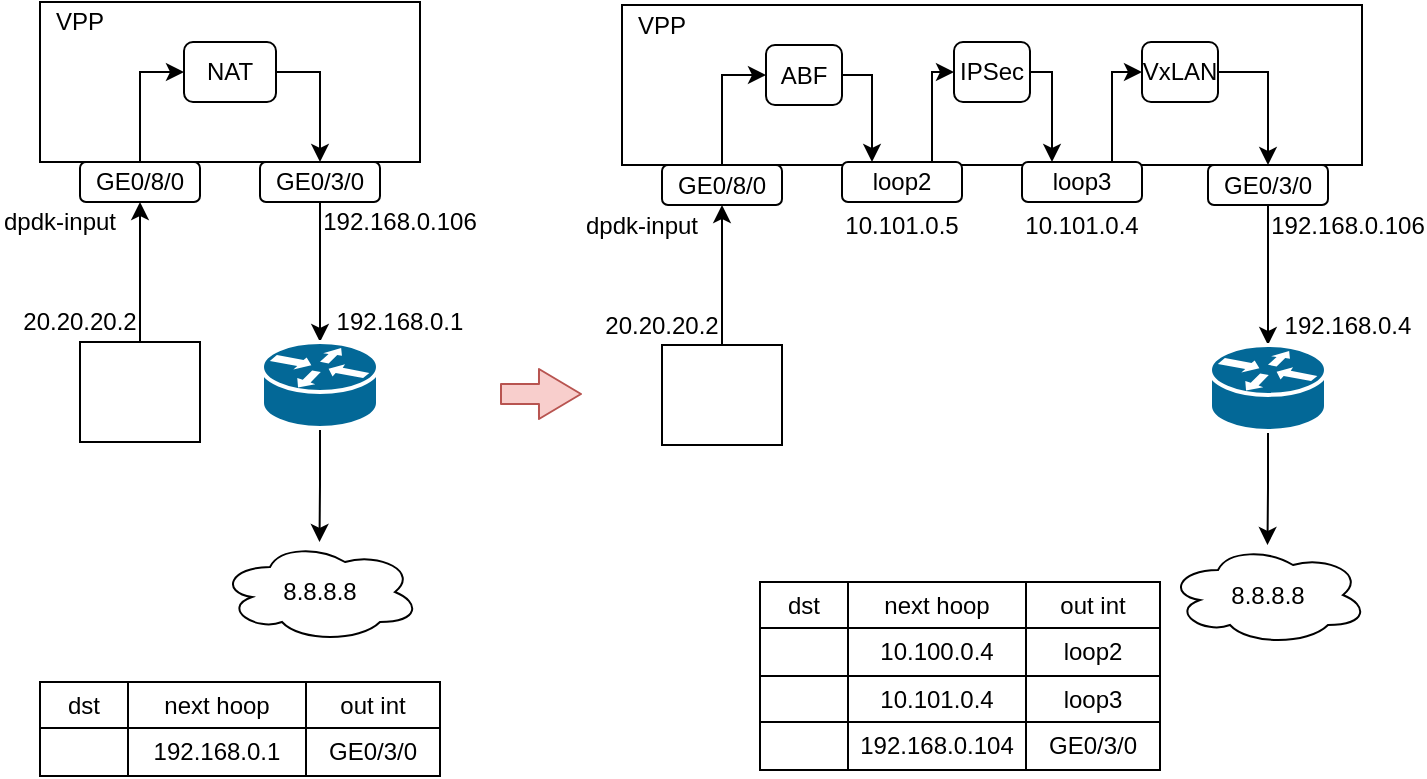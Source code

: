 <mxfile version="13.9.2" type="github">
  <diagram id="_u3g6GnB_raZXmo45-fK" name="Page-1">
    <mxGraphModel dx="1102" dy="582" grid="1" gridSize="10" guides="1" tooltips="1" connect="1" arrows="1" fold="1" page="1" pageScale="1" pageWidth="827" pageHeight="1169" math="0" shadow="0">
      <root>
        <mxCell id="0" />
        <mxCell id="1" parent="0" />
        <mxCell id="zRh2Pe1mVj68i9vXukOw-1" value="" style="rounded=0;whiteSpace=wrap;html=1;" parent="1" vertex="1">
          <mxGeometry x="60" y="90" width="190" height="80" as="geometry" />
        </mxCell>
        <mxCell id="zRh2Pe1mVj68i9vXukOw-13" style="edgeStyle=orthogonalEdgeStyle;rounded=0;orthogonalLoop=1;jettySize=auto;html=1;exitX=0.5;exitY=0;exitDx=0;exitDy=0;entryX=0;entryY=0.5;entryDx=0;entryDy=0;" parent="1" source="zRh2Pe1mVj68i9vXukOw-2" target="zRh2Pe1mVj68i9vXukOw-12" edge="1">
          <mxGeometry relative="1" as="geometry" />
        </mxCell>
        <mxCell id="zRh2Pe1mVj68i9vXukOw-2" value="GE0/8/0" style="rounded=1;whiteSpace=wrap;html=1;" parent="1" vertex="1">
          <mxGeometry x="80" y="170" width="60" height="20" as="geometry" />
        </mxCell>
        <mxCell id="zRh2Pe1mVj68i9vXukOw-8" style="edgeStyle=orthogonalEdgeStyle;rounded=0;orthogonalLoop=1;jettySize=auto;html=1;exitX=0.5;exitY=1;exitDx=0;exitDy=0;" parent="1" source="zRh2Pe1mVj68i9vXukOw-3" target="zRh2Pe1mVj68i9vXukOw-7" edge="1">
          <mxGeometry relative="1" as="geometry" />
        </mxCell>
        <mxCell id="zRh2Pe1mVj68i9vXukOw-3" value="GE0/3/0" style="rounded=1;whiteSpace=wrap;html=1;" parent="1" vertex="1">
          <mxGeometry x="170" y="170" width="60" height="20" as="geometry" />
        </mxCell>
        <mxCell id="zRh2Pe1mVj68i9vXukOw-5" style="edgeStyle=orthogonalEdgeStyle;rounded=0;orthogonalLoop=1;jettySize=auto;html=1;exitX=0.5;exitY=0;exitDx=0;exitDy=0;entryX=0.5;entryY=1;entryDx=0;entryDy=0;" parent="1" source="zRh2Pe1mVj68i9vXukOw-4" target="zRh2Pe1mVj68i9vXukOw-2" edge="1">
          <mxGeometry relative="1" as="geometry" />
        </mxCell>
        <mxCell id="zRh2Pe1mVj68i9vXukOw-4" value="" style="rounded=0;whiteSpace=wrap;html=1;" parent="1" vertex="1">
          <mxGeometry x="80" y="260" width="60" height="50" as="geometry" />
        </mxCell>
        <mxCell id="zRh2Pe1mVj68i9vXukOw-6" value="20.20.20.2" style="text;html=1;strokeColor=none;fillColor=none;align=center;verticalAlign=middle;whiteSpace=wrap;rounded=0;" parent="1" vertex="1">
          <mxGeometry x="60" y="240" width="40" height="20" as="geometry" />
        </mxCell>
        <mxCell id="zRh2Pe1mVj68i9vXukOw-10" style="edgeStyle=orthogonalEdgeStyle;rounded=0;orthogonalLoop=1;jettySize=auto;html=1;exitX=0.5;exitY=1;exitDx=0;exitDy=0;exitPerimeter=0;entryX=0.625;entryY=0.2;entryDx=0;entryDy=0;entryPerimeter=0;" parent="1" source="zRh2Pe1mVj68i9vXukOw-7" edge="1">
          <mxGeometry relative="1" as="geometry">
            <mxPoint x="199.75" y="360" as="targetPoint" />
          </mxGeometry>
        </mxCell>
        <mxCell id="zRh2Pe1mVj68i9vXukOw-7" value="" style="shape=mxgraph.cisco.routers.router;html=1;pointerEvents=1;dashed=0;fillColor=#036897;strokeColor=#ffffff;strokeWidth=2;verticalLabelPosition=bottom;verticalAlign=top;align=center;outlineConnect=0;" parent="1" vertex="1">
          <mxGeometry x="171" y="260" width="58" height="43" as="geometry" />
        </mxCell>
        <mxCell id="zRh2Pe1mVj68i9vXukOw-15" style="edgeStyle=orthogonalEdgeStyle;rounded=0;orthogonalLoop=1;jettySize=auto;html=1;exitX=1;exitY=0.5;exitDx=0;exitDy=0;" parent="1" source="zRh2Pe1mVj68i9vXukOw-12" target="zRh2Pe1mVj68i9vXukOw-3" edge="1">
          <mxGeometry relative="1" as="geometry" />
        </mxCell>
        <mxCell id="zRh2Pe1mVj68i9vXukOw-12" value="NAT" style="rounded=1;whiteSpace=wrap;html=1;" parent="1" vertex="1">
          <mxGeometry x="132" y="110" width="46" height="30" as="geometry" />
        </mxCell>
        <mxCell id="zRh2Pe1mVj68i9vXukOw-16" value="&lt;span&gt;8.8.8.8&lt;/span&gt;" style="ellipse;shape=cloud;whiteSpace=wrap;html=1;" parent="1" vertex="1">
          <mxGeometry x="150" y="360" width="100" height="50" as="geometry" />
        </mxCell>
        <mxCell id="zRh2Pe1mVj68i9vXukOw-17" value="dpdk-input" style="text;html=1;strokeColor=none;fillColor=none;align=center;verticalAlign=middle;whiteSpace=wrap;rounded=0;" parent="1" vertex="1">
          <mxGeometry x="40" y="190" width="60" height="20" as="geometry" />
        </mxCell>
        <mxCell id="zRh2Pe1mVj68i9vXukOw-18" value="192.168.0.106" style="text;html=1;strokeColor=none;fillColor=none;align=center;verticalAlign=middle;whiteSpace=wrap;rounded=0;" parent="1" vertex="1">
          <mxGeometry x="210" y="190" width="60" height="20" as="geometry" />
        </mxCell>
        <mxCell id="zRh2Pe1mVj68i9vXukOw-19" value="192.168.0.1" style="text;html=1;strokeColor=none;fillColor=none;align=center;verticalAlign=middle;whiteSpace=wrap;rounded=0;" parent="1" vertex="1">
          <mxGeometry x="210" y="240" width="60" height="20" as="geometry" />
        </mxCell>
        <mxCell id="zRh2Pe1mVj68i9vXukOw-20" value="VPP" style="text;html=1;strokeColor=none;fillColor=none;align=center;verticalAlign=middle;whiteSpace=wrap;rounded=0;" parent="1" vertex="1">
          <mxGeometry x="60" y="90" width="40" height="20" as="geometry" />
        </mxCell>
        <mxCell id="zRh2Pe1mVj68i9vXukOw-21" value="" style="shape=table;html=1;whiteSpace=wrap;startSize=0;container=1;collapsible=0;childLayout=tableLayout;" parent="1" vertex="1">
          <mxGeometry x="60" y="430" width="200" height="47" as="geometry" />
        </mxCell>
        <mxCell id="zRh2Pe1mVj68i9vXukOw-22" value="" style="shape=partialRectangle;html=1;whiteSpace=wrap;collapsible=0;dropTarget=0;pointerEvents=0;fillColor=none;top=0;left=0;bottom=0;right=0;points=[[0,0.5],[1,0.5]];portConstraint=eastwest;" parent="zRh2Pe1mVj68i9vXukOw-21" vertex="1">
          <mxGeometry width="200" height="23" as="geometry" />
        </mxCell>
        <mxCell id="zRh2Pe1mVj68i9vXukOw-23" value="dst" style="shape=partialRectangle;html=1;whiteSpace=wrap;connectable=0;fillColor=none;top=0;left=0;bottom=0;right=0;overflow=hidden;" parent="zRh2Pe1mVj68i9vXukOw-22" vertex="1">
          <mxGeometry width="44" height="23" as="geometry" />
        </mxCell>
        <mxCell id="zRh2Pe1mVj68i9vXukOw-24" value="next hoop" style="shape=partialRectangle;html=1;whiteSpace=wrap;connectable=0;fillColor=none;top=0;left=0;bottom=0;right=0;overflow=hidden;" parent="zRh2Pe1mVj68i9vXukOw-22" vertex="1">
          <mxGeometry x="44" width="89" height="23" as="geometry" />
        </mxCell>
        <mxCell id="zRh2Pe1mVj68i9vXukOw-25" value="out int" style="shape=partialRectangle;html=1;whiteSpace=wrap;connectable=0;fillColor=none;top=0;left=0;bottom=0;right=0;overflow=hidden;" parent="zRh2Pe1mVj68i9vXukOw-22" vertex="1">
          <mxGeometry x="133" width="67" height="23" as="geometry" />
        </mxCell>
        <mxCell id="zRh2Pe1mVj68i9vXukOw-26" value="" style="shape=partialRectangle;html=1;whiteSpace=wrap;collapsible=0;dropTarget=0;pointerEvents=0;fillColor=none;top=0;left=0;bottom=0;right=0;points=[[0,0.5],[1,0.5]];portConstraint=eastwest;" parent="zRh2Pe1mVj68i9vXukOw-21" vertex="1">
          <mxGeometry y="23" width="200" height="24" as="geometry" />
        </mxCell>
        <mxCell id="zRh2Pe1mVj68i9vXukOw-27" value="" style="shape=partialRectangle;html=1;whiteSpace=wrap;connectable=0;fillColor=none;top=0;left=0;bottom=0;right=0;overflow=hidden;" parent="zRh2Pe1mVj68i9vXukOw-26" vertex="1">
          <mxGeometry width="44" height="24" as="geometry" />
        </mxCell>
        <mxCell id="zRh2Pe1mVj68i9vXukOw-28" value="192.168.0.1" style="shape=partialRectangle;html=1;whiteSpace=wrap;connectable=0;fillColor=none;top=0;left=0;bottom=0;right=0;overflow=hidden;" parent="zRh2Pe1mVj68i9vXukOw-26" vertex="1">
          <mxGeometry x="44" width="89" height="24" as="geometry" />
        </mxCell>
        <mxCell id="zRh2Pe1mVj68i9vXukOw-29" value="GE0/3/0" style="shape=partialRectangle;html=1;whiteSpace=wrap;connectable=0;fillColor=none;top=0;left=0;bottom=0;right=0;overflow=hidden;" parent="zRh2Pe1mVj68i9vXukOw-26" vertex="1">
          <mxGeometry x="133" width="67" height="24" as="geometry" />
        </mxCell>
        <mxCell id="zRh2Pe1mVj68i9vXukOw-69" value="" style="rounded=0;whiteSpace=wrap;html=1;" parent="1" vertex="1">
          <mxGeometry x="351" y="91.5" width="370" height="80" as="geometry" />
        </mxCell>
        <mxCell id="zRh2Pe1mVj68i9vXukOw-70" style="edgeStyle=orthogonalEdgeStyle;rounded=0;orthogonalLoop=1;jettySize=auto;html=1;exitX=0.5;exitY=0;exitDx=0;exitDy=0;entryX=0;entryY=0.5;entryDx=0;entryDy=0;" parent="1" source="zRh2Pe1mVj68i9vXukOw-71" target="zRh2Pe1mVj68i9vXukOw-80" edge="1">
          <mxGeometry relative="1" as="geometry" />
        </mxCell>
        <mxCell id="zRh2Pe1mVj68i9vXukOw-71" value="GE0/8/0" style="rounded=1;whiteSpace=wrap;html=1;" parent="1" vertex="1">
          <mxGeometry x="371" y="171.5" width="60" height="20" as="geometry" />
        </mxCell>
        <mxCell id="zRh2Pe1mVj68i9vXukOw-72" style="edgeStyle=orthogonalEdgeStyle;rounded=0;orthogonalLoop=1;jettySize=auto;html=1;exitX=0.5;exitY=1;exitDx=0;exitDy=0;" parent="1" source="zRh2Pe1mVj68i9vXukOw-73" target="zRh2Pe1mVj68i9vXukOw-78" edge="1">
          <mxGeometry relative="1" as="geometry" />
        </mxCell>
        <mxCell id="zRh2Pe1mVj68i9vXukOw-73" value="GE0/3/0" style="rounded=1;whiteSpace=wrap;html=1;" parent="1" vertex="1">
          <mxGeometry x="644" y="171.5" width="60" height="20" as="geometry" />
        </mxCell>
        <mxCell id="zRh2Pe1mVj68i9vXukOw-74" style="edgeStyle=orthogonalEdgeStyle;rounded=0;orthogonalLoop=1;jettySize=auto;html=1;exitX=0.5;exitY=0;exitDx=0;exitDy=0;entryX=0.5;entryY=1;entryDx=0;entryDy=0;" parent="1" source="zRh2Pe1mVj68i9vXukOw-75" target="zRh2Pe1mVj68i9vXukOw-71" edge="1">
          <mxGeometry relative="1" as="geometry" />
        </mxCell>
        <mxCell id="zRh2Pe1mVj68i9vXukOw-75" value="" style="rounded=0;whiteSpace=wrap;html=1;" parent="1" vertex="1">
          <mxGeometry x="371" y="261.5" width="60" height="50" as="geometry" />
        </mxCell>
        <mxCell id="zRh2Pe1mVj68i9vXukOw-76" value="20.20.20.2" style="text;html=1;strokeColor=none;fillColor=none;align=center;verticalAlign=middle;whiteSpace=wrap;rounded=0;" parent="1" vertex="1">
          <mxGeometry x="351" y="241.5" width="40" height="20" as="geometry" />
        </mxCell>
        <mxCell id="zRh2Pe1mVj68i9vXukOw-77" style="edgeStyle=orthogonalEdgeStyle;rounded=0;orthogonalLoop=1;jettySize=auto;html=1;exitX=0.5;exitY=1;exitDx=0;exitDy=0;exitPerimeter=0;entryX=0.625;entryY=0.2;entryDx=0;entryDy=0;entryPerimeter=0;" parent="1" source="zRh2Pe1mVj68i9vXukOw-78" edge="1">
          <mxGeometry relative="1" as="geometry">
            <mxPoint x="673.75" y="361.5" as="targetPoint" />
          </mxGeometry>
        </mxCell>
        <mxCell id="zRh2Pe1mVj68i9vXukOw-78" value="" style="shape=mxgraph.cisco.routers.router;html=1;pointerEvents=1;dashed=0;fillColor=#036897;strokeColor=#ffffff;strokeWidth=2;verticalLabelPosition=bottom;verticalAlign=top;align=center;outlineConnect=0;" parent="1" vertex="1">
          <mxGeometry x="645" y="261.5" width="58" height="43" as="geometry" />
        </mxCell>
        <mxCell id="zRh2Pe1mVj68i9vXukOw-97" style="edgeStyle=orthogonalEdgeStyle;rounded=0;orthogonalLoop=1;jettySize=auto;html=1;exitX=1;exitY=0.5;exitDx=0;exitDy=0;entryX=0.25;entryY=0;entryDx=0;entryDy=0;" parent="1" source="zRh2Pe1mVj68i9vXukOw-80" target="zRh2Pe1mVj68i9vXukOw-95" edge="1">
          <mxGeometry relative="1" as="geometry">
            <Array as="points">
              <mxPoint x="476" y="127" />
            </Array>
          </mxGeometry>
        </mxCell>
        <mxCell id="zRh2Pe1mVj68i9vXukOw-80" value="ABF" style="rounded=1;whiteSpace=wrap;html=1;" parent="1" vertex="1">
          <mxGeometry x="423" y="111.5" width="38" height="30" as="geometry" />
        </mxCell>
        <mxCell id="zRh2Pe1mVj68i9vXukOw-81" value="&lt;span&gt;8.8.8.8&lt;/span&gt;" style="ellipse;shape=cloud;whiteSpace=wrap;html=1;" parent="1" vertex="1">
          <mxGeometry x="624" y="361.5" width="100" height="50" as="geometry" />
        </mxCell>
        <mxCell id="zRh2Pe1mVj68i9vXukOw-82" value="dpdk-input" style="text;html=1;strokeColor=none;fillColor=none;align=center;verticalAlign=middle;whiteSpace=wrap;rounded=0;" parent="1" vertex="1">
          <mxGeometry x="331" y="191.5" width="60" height="20" as="geometry" />
        </mxCell>
        <mxCell id="zRh2Pe1mVj68i9vXukOw-83" value="192.168.0.106" style="text;html=1;strokeColor=none;fillColor=none;align=center;verticalAlign=middle;whiteSpace=wrap;rounded=0;" parent="1" vertex="1">
          <mxGeometry x="684" y="191.5" width="60" height="20" as="geometry" />
        </mxCell>
        <mxCell id="zRh2Pe1mVj68i9vXukOw-84" value="192.168.0.4" style="text;html=1;strokeColor=none;fillColor=none;align=center;verticalAlign=middle;whiteSpace=wrap;rounded=0;" parent="1" vertex="1">
          <mxGeometry x="684" y="241.5" width="60" height="20" as="geometry" />
        </mxCell>
        <mxCell id="zRh2Pe1mVj68i9vXukOw-85" value="VPP" style="text;html=1;strokeColor=none;fillColor=none;align=center;verticalAlign=middle;whiteSpace=wrap;rounded=0;" parent="1" vertex="1">
          <mxGeometry x="351" y="91.5" width="40" height="20" as="geometry" />
        </mxCell>
        <mxCell id="zRh2Pe1mVj68i9vXukOw-86" value="" style="shape=table;html=1;whiteSpace=wrap;startSize=0;container=1;collapsible=0;childLayout=tableLayout;" parent="1" vertex="1">
          <mxGeometry x="420" y="380" width="200" height="47" as="geometry" />
        </mxCell>
        <mxCell id="zRh2Pe1mVj68i9vXukOw-87" value="" style="shape=partialRectangle;html=1;whiteSpace=wrap;collapsible=0;dropTarget=0;pointerEvents=0;fillColor=none;top=0;left=0;bottom=0;right=0;points=[[0,0.5],[1,0.5]];portConstraint=eastwest;" parent="zRh2Pe1mVj68i9vXukOw-86" vertex="1">
          <mxGeometry width="200" height="23" as="geometry" />
        </mxCell>
        <mxCell id="zRh2Pe1mVj68i9vXukOw-88" value="dst" style="shape=partialRectangle;html=1;whiteSpace=wrap;connectable=0;fillColor=none;top=0;left=0;bottom=0;right=0;overflow=hidden;" parent="zRh2Pe1mVj68i9vXukOw-87" vertex="1">
          <mxGeometry width="44" height="23" as="geometry" />
        </mxCell>
        <mxCell id="zRh2Pe1mVj68i9vXukOw-89" value="next hoop" style="shape=partialRectangle;html=1;whiteSpace=wrap;connectable=0;fillColor=none;top=0;left=0;bottom=0;right=0;overflow=hidden;" parent="zRh2Pe1mVj68i9vXukOw-87" vertex="1">
          <mxGeometry x="44" width="89" height="23" as="geometry" />
        </mxCell>
        <mxCell id="zRh2Pe1mVj68i9vXukOw-90" value="out int" style="shape=partialRectangle;html=1;whiteSpace=wrap;connectable=0;fillColor=none;top=0;left=0;bottom=0;right=0;overflow=hidden;" parent="zRh2Pe1mVj68i9vXukOw-87" vertex="1">
          <mxGeometry x="133" width="67" height="23" as="geometry" />
        </mxCell>
        <mxCell id="zRh2Pe1mVj68i9vXukOw-91" value="" style="shape=partialRectangle;html=1;whiteSpace=wrap;collapsible=0;dropTarget=0;pointerEvents=0;fillColor=none;top=0;left=0;bottom=0;right=0;points=[[0,0.5],[1,0.5]];portConstraint=eastwest;" parent="zRh2Pe1mVj68i9vXukOw-86" vertex="1">
          <mxGeometry y="23" width="200" height="24" as="geometry" />
        </mxCell>
        <mxCell id="zRh2Pe1mVj68i9vXukOw-92" value="" style="shape=partialRectangle;html=1;whiteSpace=wrap;connectable=0;fillColor=none;top=0;left=0;bottom=0;right=0;overflow=hidden;" parent="zRh2Pe1mVj68i9vXukOw-91" vertex="1">
          <mxGeometry width="44" height="24" as="geometry" />
        </mxCell>
        <mxCell id="zRh2Pe1mVj68i9vXukOw-93" value="10.100.0.4" style="shape=partialRectangle;html=1;whiteSpace=wrap;connectable=0;fillColor=none;top=0;left=0;bottom=0;right=0;overflow=hidden;" parent="zRh2Pe1mVj68i9vXukOw-91" vertex="1">
          <mxGeometry x="44" width="89" height="24" as="geometry" />
        </mxCell>
        <mxCell id="zRh2Pe1mVj68i9vXukOw-94" value="loop2" style="shape=partialRectangle;html=1;whiteSpace=wrap;connectable=0;fillColor=none;top=0;left=0;bottom=0;right=0;overflow=hidden;" parent="zRh2Pe1mVj68i9vXukOw-91" vertex="1">
          <mxGeometry x="133" width="67" height="24" as="geometry" />
        </mxCell>
        <mxCell id="zRh2Pe1mVj68i9vXukOw-100" style="edgeStyle=orthogonalEdgeStyle;rounded=0;orthogonalLoop=1;jettySize=auto;html=1;exitX=0.75;exitY=0;exitDx=0;exitDy=0;entryX=0;entryY=0.5;entryDx=0;entryDy=0;" parent="1" source="zRh2Pe1mVj68i9vXukOw-95" target="zRh2Pe1mVj68i9vXukOw-98" edge="1">
          <mxGeometry relative="1" as="geometry">
            <Array as="points">
              <mxPoint x="506" y="125" />
            </Array>
          </mxGeometry>
        </mxCell>
        <mxCell id="zRh2Pe1mVj68i9vXukOw-95" value="loop2" style="rounded=1;whiteSpace=wrap;html=1;" parent="1" vertex="1">
          <mxGeometry x="461" y="170" width="60" height="20" as="geometry" />
        </mxCell>
        <mxCell id="zRh2Pe1mVj68i9vXukOw-102" style="edgeStyle=orthogonalEdgeStyle;rounded=0;orthogonalLoop=1;jettySize=auto;html=1;exitX=0.75;exitY=0;exitDx=0;exitDy=0;entryX=0;entryY=0.5;entryDx=0;entryDy=0;" parent="1" source="zRh2Pe1mVj68i9vXukOw-96" target="zRh2Pe1mVj68i9vXukOw-99" edge="1">
          <mxGeometry relative="1" as="geometry">
            <Array as="points">
              <mxPoint x="596" y="125" />
            </Array>
          </mxGeometry>
        </mxCell>
        <mxCell id="zRh2Pe1mVj68i9vXukOw-96" value="loop3" style="rounded=1;whiteSpace=wrap;html=1;" parent="1" vertex="1">
          <mxGeometry x="551" y="170" width="60" height="20" as="geometry" />
        </mxCell>
        <mxCell id="zRh2Pe1mVj68i9vXukOw-101" style="edgeStyle=orthogonalEdgeStyle;rounded=0;orthogonalLoop=1;jettySize=auto;html=1;exitX=1;exitY=0.5;exitDx=0;exitDy=0;entryX=0.25;entryY=0;entryDx=0;entryDy=0;" parent="1" source="zRh2Pe1mVj68i9vXukOw-98" target="zRh2Pe1mVj68i9vXukOw-96" edge="1">
          <mxGeometry relative="1" as="geometry">
            <Array as="points">
              <mxPoint x="566" y="125" />
            </Array>
          </mxGeometry>
        </mxCell>
        <mxCell id="zRh2Pe1mVj68i9vXukOw-98" value="IPSec" style="rounded=1;whiteSpace=wrap;html=1;" parent="1" vertex="1">
          <mxGeometry x="517" y="110" width="38" height="30" as="geometry" />
        </mxCell>
        <mxCell id="zRh2Pe1mVj68i9vXukOw-103" style="edgeStyle=orthogonalEdgeStyle;rounded=0;orthogonalLoop=1;jettySize=auto;html=1;exitX=1;exitY=0.5;exitDx=0;exitDy=0;" parent="1" source="zRh2Pe1mVj68i9vXukOw-99" target="zRh2Pe1mVj68i9vXukOw-73" edge="1">
          <mxGeometry relative="1" as="geometry" />
        </mxCell>
        <mxCell id="zRh2Pe1mVj68i9vXukOw-99" value="VxLAN" style="rounded=1;whiteSpace=wrap;html=1;" parent="1" vertex="1">
          <mxGeometry x="611" y="110" width="38" height="30" as="geometry" />
        </mxCell>
        <mxCell id="zRh2Pe1mVj68i9vXukOw-104" value="" style="shape=table;html=1;whiteSpace=wrap;startSize=0;container=1;collapsible=0;childLayout=tableLayout;" parent="1" vertex="1">
          <mxGeometry x="420" y="427" width="200" height="47" as="geometry" />
        </mxCell>
        <mxCell id="zRh2Pe1mVj68i9vXukOw-105" value="" style="shape=partialRectangle;html=1;whiteSpace=wrap;collapsible=0;dropTarget=0;pointerEvents=0;fillColor=none;top=0;left=0;bottom=0;right=0;points=[[0,0.5],[1,0.5]];portConstraint=eastwest;" parent="zRh2Pe1mVj68i9vXukOw-104" vertex="1">
          <mxGeometry width="200" height="23" as="geometry" />
        </mxCell>
        <mxCell id="zRh2Pe1mVj68i9vXukOw-106" value="" style="shape=partialRectangle;html=1;whiteSpace=wrap;connectable=0;fillColor=none;top=0;left=0;bottom=0;right=0;overflow=hidden;" parent="zRh2Pe1mVj68i9vXukOw-105" vertex="1">
          <mxGeometry width="44" height="23" as="geometry" />
        </mxCell>
        <mxCell id="zRh2Pe1mVj68i9vXukOw-107" value="10.101.0.4" style="shape=partialRectangle;html=1;whiteSpace=wrap;connectable=0;fillColor=none;top=0;left=0;bottom=0;right=0;overflow=hidden;" parent="zRh2Pe1mVj68i9vXukOw-105" vertex="1">
          <mxGeometry x="44" width="89" height="23" as="geometry" />
        </mxCell>
        <mxCell id="zRh2Pe1mVj68i9vXukOw-108" value="loop3" style="shape=partialRectangle;html=1;whiteSpace=wrap;connectable=0;fillColor=none;top=0;left=0;bottom=0;right=0;overflow=hidden;" parent="zRh2Pe1mVj68i9vXukOw-105" vertex="1">
          <mxGeometry x="133" width="67" height="23" as="geometry" />
        </mxCell>
        <mxCell id="zRh2Pe1mVj68i9vXukOw-109" value="" style="shape=partialRectangle;html=1;whiteSpace=wrap;collapsible=0;dropTarget=0;pointerEvents=0;fillColor=none;top=0;left=0;bottom=0;right=0;points=[[0,0.5],[1,0.5]];portConstraint=eastwest;" parent="zRh2Pe1mVj68i9vXukOw-104" vertex="1">
          <mxGeometry y="23" width="200" height="24" as="geometry" />
        </mxCell>
        <mxCell id="zRh2Pe1mVj68i9vXukOw-110" value="" style="shape=partialRectangle;html=1;whiteSpace=wrap;connectable=0;fillColor=none;top=0;left=0;bottom=0;right=0;overflow=hidden;" parent="zRh2Pe1mVj68i9vXukOw-109" vertex="1">
          <mxGeometry width="44" height="24" as="geometry" />
        </mxCell>
        <mxCell id="zRh2Pe1mVj68i9vXukOw-111" value="192.168.0.104" style="shape=partialRectangle;html=1;whiteSpace=wrap;connectable=0;fillColor=none;top=0;left=0;bottom=0;right=0;overflow=hidden;" parent="zRh2Pe1mVj68i9vXukOw-109" vertex="1">
          <mxGeometry x="44" width="89" height="24" as="geometry" />
        </mxCell>
        <mxCell id="zRh2Pe1mVj68i9vXukOw-112" value="GE0/3/0" style="shape=partialRectangle;html=1;whiteSpace=wrap;connectable=0;fillColor=none;top=0;left=0;bottom=0;right=0;overflow=hidden;" parent="zRh2Pe1mVj68i9vXukOw-109" vertex="1">
          <mxGeometry x="133" width="67" height="24" as="geometry" />
        </mxCell>
        <mxCell id="zRh2Pe1mVj68i9vXukOw-113" value="10.101.0.5" style="text;html=1;strokeColor=none;fillColor=none;align=center;verticalAlign=middle;whiteSpace=wrap;rounded=0;" parent="1" vertex="1">
          <mxGeometry x="461" y="191.5" width="60" height="20" as="geometry" />
        </mxCell>
        <mxCell id="zRh2Pe1mVj68i9vXukOw-114" value="10.101.0.4" style="text;html=1;strokeColor=none;fillColor=none;align=center;verticalAlign=middle;whiteSpace=wrap;rounded=0;" parent="1" vertex="1">
          <mxGeometry x="551" y="191.5" width="60" height="20" as="geometry" />
        </mxCell>
        <mxCell id="zRh2Pe1mVj68i9vXukOw-115" value="" style="shape=flexArrow;endArrow=classic;html=1;endWidth=14;endSize=6.67;fillColor=#f8cecc;strokeColor=#b85450;" parent="1" edge="1">
          <mxGeometry width="50" height="50" relative="1" as="geometry">
            <mxPoint x="290" y="286" as="sourcePoint" />
            <mxPoint x="331" y="286" as="targetPoint" />
          </mxGeometry>
        </mxCell>
      </root>
    </mxGraphModel>
  </diagram>
</mxfile>
